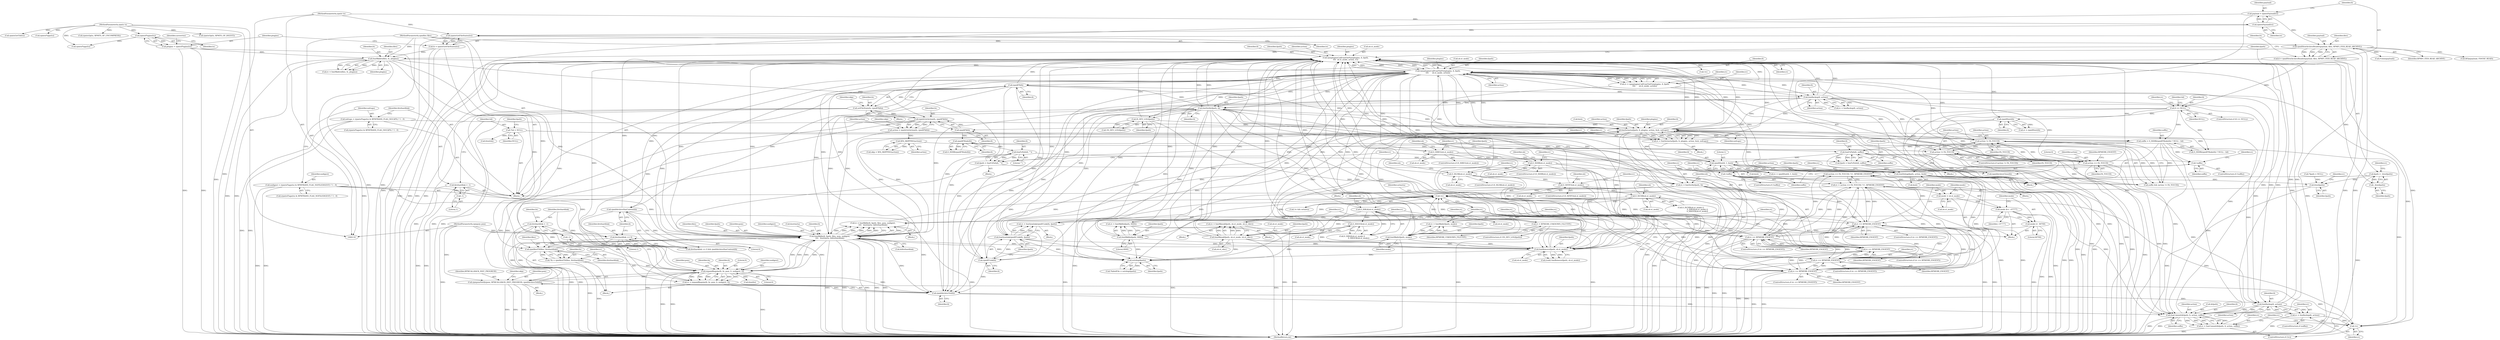 digraph "0_rpm_f2d3be2a8741234faaa96f5fd05fdfdc75779a79_0@API" {
"1000587" [label="(Call,fpath = _free(fpath))"];
"1000589" [label="(Call,_free(fpath))"];
"1000578" [label="(Call,rpmpluginsCallFsmFilePost(plugins, fi, fpath,\n\t\t\t\t  sb.st_mode, action, rc))"];
"1000480" [label="(Call,fsmSetmeta(fpath, fi, plugins, action, &sb, nofcaps))"];
"1000288" [label="(Call,rpmpluginsCallFsmFilePre(plugins, fi, fpath,\n\t\t\t\t      sb.st_mode, action))"];
"1000211" [label="(Call,fsmMkdirs(files, fs, plugins))"];
"1000133" [label="(Call,rpmfiNewArchiveReader(payload, files, RPMFI_ITER_READ_ARCHIVE))"];
"1000126" [label="(Call,payload = rpmtePayload(te))"];
"1000128" [label="(Call,rpmtePayload(te))"];
"1000120" [label="(MethodParameterIn,rpmte te)"];
"1000121" [label="(MethodParameterIn,rpmfiles files)"];
"1000138" [label="(Call,fs = rpmteGetFileStates(te))"];
"1000140" [label="(Call,rpmteGetFileStates(te))"];
"1000143" [label="(Call,plugins = rpmtsPlugins(ts))"];
"1000145" [label="(Call,rpmtsPlugins(ts))"];
"1000119" [label="(MethodParameterIn,rpmts ts)"];
"1000273" [label="(Call,rpmfiStat(fi, 1, &sb))"];
"1000268" [label="(Call,fsmFsPath(fi, \"\"))"];
"1000250" [label="(Call,rpmfiFMode(fi))"];
"1000240" [label="(Call,rpmfiFX(fi))"];
"1000221" [label="(Call,rpmfiNext(fi))"];
"1000193" [label="(Call,fi == NULL)"];
"1000131" [label="(Call,fi = rpmfiNewArchiveReader(payload, files, RPMFI_ITER_READ_ARCHIVE))"];
"1000261" [label="(Call,fsmFsPath(fi, suffix))"];
"1000246" [label="(Call,suffix = S_ISDIR(rpmfiFMode(fi)) ? NULL : tid)"];
"1000184" [label="(Call,*tid = NULL)"];
"1000278" [label="(Call,fsmDebug(fpath, action, &sb))"];
"1000259" [label="(Call,fpath = fsmFsPath(fi, suffix))"];
"1000266" [label="(Call,fpath = fsmFsPath(fi, \"\"))"];
"1000255" [label="(Call,action != FA_TOUCH)"];
"1000244" [label="(Call,XFA_SKIPPING(action))"];
"1000236" [label="(Call,action = rpmfsGetAction(fs, rpmfiFX(fi)))"];
"1000238" [label="(Call,rpmfsGetAction(fs, rpmfiFX(fi)))"];
"1000304" [label="(Call,setFileState(fs, rpmfiFX(fi)))"];
"1000306" [label="(Call,rpmfiFX(fi))"];
"1000528" [label="(Call,action != FA_TOUCH)"];
"1000339" [label="(Call,action == FA_TOUCH)"];
"1000322" [label="(Call,fsmBackup(fi, action))"];
"1000393" [label="(Call,fsmMkdir(fpath, mode))"];
"1000331" [label="(Call,fsmVerify(fpath, fi))"];
"1000388" [label="(Call,mode |=  00700)"];
"1000385" [label="(Call,mode &= ~07777)"];
"1000380" [label="(Call,mode = sb.st_mode)"];
"1000369" [label="(Call,S_ISDIR(sb.st_mode))"];
"1000345" [label="(Call,S_ISREG(sb.st_mode))"];
"1000467" [label="(Call,IS_DEV_LOG(fpath))"];
"1000410" [label="(Call,fsmSymlink(rpmfiFLink(fi), fpath))"];
"1000411" [label="(Call,rpmfiFLink(fi))"];
"1000428" [label="(Call,fsmMkfifo(fpath, 0000))"];
"1000455" [label="(Call,fsmMknod(fpath, sb.st_mode, sb.st_rdev))"];
"1000439" [label="(Call,S_ISBLK(sb.st_mode))"];
"1000434" [label="(Call,S_ISCHR(sb.st_mode))"];
"1000416" [label="(Call,S_ISFIFO(sb.st_mode))"];
"1000398" [label="(Call,S_ISLNK(sb.st_mode))"];
"1000443" [label="(Call,S_ISSOCK(sb.st_mode))"];
"1000357" [label="(Call,fsmMkfile(fi, fpath, files, psm, nodigest,\n\t\t\t\t   &setmeta, &firsthardlink))"];
"1000500" [label="(Call,rpmfilesFN(files, firsthardlink))"];
"1000491" [label="(Call,firsthardlink >= 0)"];
"1000177" [label="(Call,firsthardlink = -1)"];
"1000179" [label="(Call,-1)"];
"1000512" [label="(Call,firsthardlink = -1)"];
"1000514" [label="(Call,-1)"];
"1000544" [label="(Call,rpmpsmNotify(psm, RPMCALLBACK_INST_PROGRESS, rpmfiArchiveTell(fi)))"];
"1000505" [label="(Call,expandRegular(fi, fn, psm, 0, nodigest, 0))"];
"1000494" [label="(Call,rpmfiArchiveHasContent(fi))"];
"1000498" [label="(Call,*fn = rpmfilesFN(files, firsthardlink))"];
"1000122" [label="(MethodParameterIn,rpmpsm psm)"];
"1000157" [label="(Call,nodigest = (rpmtsFlags(ts) & RPMTRANS_FLAG_NOFILEDIGEST) ? 1 : 0)"];
"1000547" [label="(Call,rpmfiArchiveTell(fi))"];
"1000167" [label="(Call,nofcaps = (rpmtsFlags(ts) & RPMTRANS_FLAG_NOCAPS) ? 1 : 0)"];
"1000557" [label="(Call,fsmBackup(fi, action))"];
"1000565" [label="(Call,fsmCommit(&fpath, fi, action, suffix))"];
"1000326" [label="(Call,!suffix)"];
"1000317" [label="(Call,!suffix)"];
"1000576" [label="(Call,xstrdup(fpath))"];
"1000534" [label="(Call,fsmRemove(fpath, sb.st_mode))"];
"1000561" [label="(Call,!rc)"];
"1000286" [label="(Call,rc = rpmpluginsCallFsmFilePre(plugins, fi, fpath,\n\t\t\t\t      sb.st_mode, action))"];
"1000555" [label="(Call,rc = fsmBackup(fi, action))"];
"1000478" [label="(Call,rc = fsmSetmeta(fpath, fi, plugins, action, &sb, nofcaps))"];
"1000474" [label="(Call,!rc)"];
"1000355" [label="(Call,rc = fsmMkfile(fi, fpath, files, psm, nodigest,\n\t\t\t\t   &setmeta, &firsthardlink))"];
"1000375" [label="(Call,rc == RPMERR_ENOENT)"];
"1000329" [label="(Call,rc = fsmVerify(fpath, fi))"];
"1000336" [label="(Call,rc = (action == FA_TOUCH) ? 0 : RPMERR_ENOENT)"];
"1000351" [label="(Call,rc == RPMERR_ENOENT)"];
"1000422" [label="(Call,rc == RPMERR_ENOENT)"];
"1000404" [label="(Call,rc == RPMERR_ENOENT)"];
"1000449" [label="(Call,rc == RPMERR_ENOENT)"];
"1000426" [label="(Call,rc = fsmMkfifo(fpath, 0000))"];
"1000408" [label="(Call,rc = fsmSymlink(rpmfiFLink(fi), fpath))"];
"1000391" [label="(Call,rc = fsmMkdir(fpath, mode))"];
"1000469" [label="(Call,rc = RPMERR_UNKNOWN_FILETYPE)"];
"1000453" [label="(Call,rc = fsmMknod(fpath, sb.st_mode, sb.st_rdev))"];
"1000503" [label="(Call,rc = expandRegular(fi, fn, psm, 0, nodigest, 0))"];
"1000563" [label="(Call,rc = fsmCommit(&fpath, fi, action, suffix))"];
"1000614" [label="(Call,free(fpath))"];
"1000133" [label="(Call,rpmfiNewArchiveReader(payload, files, RPMFI_ITER_READ_ARCHIVE))"];
"1000465" [label="(ControlStructure,if (!IS_DEV_LOG(fpath)))"];
"1000124" [label="(Block,)"];
"1000438" [label="(Call,S_ISBLK(sb.st_mode) ||\n                       S_ISSOCK(sb.st_mode))"];
"1000359" [label="(Identifier,fpath)"];
"1000443" [label="(Call,S_ISSOCK(sb.st_mode))"];
"1000279" [label="(Identifier,fpath)"];
"1000386" [label="(Identifier,mode)"];
"1000335" [label="(Block,)"];
"1000127" [label="(Identifier,payload)"];
"1000510" [label="(Identifier,nodigest)"];
"1000548" [label="(Identifier,fi)"];
"1000375" [label="(Call,rc == RPMERR_ENOENT)"];
"1000405" [label="(Identifier,rc)"];
"1000139" [label="(Identifier,fs)"];
"1000456" [label="(Identifier,fpath)"];
"1000325" [label="(ControlStructure,if (!suffix))"];
"1000470" [label="(Identifier,rc)"];
"1000426" [label="(Call,rc = fsmMkfifo(fpath, 0000))"];
"1000179" [label="(Call,-1)"];
"1000131" [label="(Call,fi = rpmfiNewArchiveReader(payload, files, RPMFI_ITER_READ_ARCHIVE))"];
"1000339" [label="(Call,action == FA_TOUCH)"];
"1000460" [label="(Call,sb.st_rdev)"];
"1000361" [label="(Identifier,psm)"];
"1000526" [label="(Call,suffix && (action != FA_TOUCH))"];
"1000592" [label="(Call,rpmtsOp(ts, RPMTS_OP_UNCOMPRESS))"];
"1000433" [label="(Call,S_ISCHR(sb.st_mode) ||\n                       S_ISBLK(sb.st_mode) ||\n                       S_ISSOCK(sb.st_mode))"];
"1000429" [label="(Identifier,fpath)"];
"1000485" [label="(Call,&sb)"];
"1000345" [label="(Call,S_ISREG(sb.st_mode))"];
"1000259" [label="(Call,fpath = fsmFsPath(fi, suffix))"];
"1000577" [label="(Identifier,fpath)"];
"1000189" [label="(Call,*fpath = NULL)"];
"1000387" [label="(Identifier,~07777)"];
"1000306" [label="(Call,rpmfiFX(fi))"];
"1000326" [label="(Call,!suffix)"];
"1000242" [label="(Call,skip = XFA_SKIPPING(action))"];
"1000412" [label="(Identifier,fi)"];
"1000532" [label="(Call,(void) fsmRemove(fpath, sb.st_mode))"];
"1000455" [label="(Call,fsmMknod(fpath, sb.st_mode, sb.st_rdev))"];
"1000435" [label="(Call,sb.st_mode)"];
"1000342" [label="(Literal,0)"];
"1000377" [label="(Identifier,RPMERR_ENOENT)"];
"1000266" [label="(Call,fpath = fsmFsPath(fi, \"\"))"];
"1000344" [label="(ControlStructure,if (S_ISREG(sb.st_mode)))"];
"1000407" [label="(Block,)"];
"1000121" [label="(MethodParameterIn,rpmfiles files)"];
"1000494" [label="(Call,rpmfiArchiveHasContent(fi))"];
"1000490" [label="(Call,firsthardlink >= 0 && rpmfiArchiveHasContent(fi))"];
"1000346" [label="(Call,sb.st_mode)"];
"1000158" [label="(Identifier,nodigest)"];
"1000502" [label="(Identifier,firsthardlink)"];
"1000617" [label="(Identifier,rc)"];
"1000467" [label="(Call,IS_DEV_LOG(fpath))"];
"1000394" [label="(Identifier,fpath)"];
"1000193" [label="(Call,fi == NULL)"];
"1000471" [label="(Identifier,RPMERR_UNKNOWN_FILETYPE)"];
"1000378" [label="(Block,)"];
"1000599" [label="(Call,rpmtsOp(ts, RPMTS_OP_DIGEST))"];
"1000321" [label="(Identifier,rc)"];
"1000469" [label="(Call,rc = RPMERR_UNKNOWN_FILETYPE)"];
"1000218" [label="(Block,)"];
"1000454" [label="(Identifier,rc)"];
"1000354" [label="(Block,)"];
"1000145" [label="(Call,rpmtsPlugins(ts))"];
"1000618" [label="(MethodReturn,int)"];
"1000397" [label="(ControlStructure,if (S_ISLNK(sb.st_mode)))"];
"1000236" [label="(Call,action = rpmfsGetAction(fs, rpmfiFX(fi)))"];
"1000501" [label="(Identifier,files)"];
"1000528" [label="(Call,action != FA_TOUCH)"];
"1000425" [label="(Block,)"];
"1000556" [label="(Identifier,rc)"];
"1000243" [label="(Identifier,skip)"];
"1000317" [label="(Call,!suffix)"];
"1000353" [label="(Identifier,RPMERR_ENOENT)"];
"1000167" [label="(Call,nofcaps = (rpmtsFlags(ts) & RPMTRANS_FLAG_NOCAPS) ? 1 : 0)"];
"1000136" [label="(Identifier,RPMFI_ITER_READ_ARCHIVE)"];
"1000576" [label="(Call,xstrdup(fpath))"];
"1000400" [label="(Identifier,sb)"];
"1000275" [label="(Literal,1)"];
"1000491" [label="(Call,firsthardlink >= 0)"];
"1000406" [label="(Identifier,RPMERR_ENOENT)"];
"1000484" [label="(Identifier,action)"];
"1000257" [label="(Identifier,FA_TOUCH)"];
"1000357" [label="(Call,fsmMkfile(fi, fpath, files, psm, nodigest,\n\t\t\t\t   &setmeta, &firsthardlink))"];
"1000250" [label="(Call,rpmfiFMode(fi))"];
"1000129" [label="(Identifier,te)"];
"1000272" [label="(Identifier,rc)"];
"1000473" [label="(Call,!rc && setmeta)"];
"1000519" [label="(Identifier,rc)"];
"1000362" [label="(Identifier,nodigest)"];
"1000180" [label="(Literal,1)"];
"1000132" [label="(Identifier,fi)"];
"1000434" [label="(Call,S_ISCHR(sb.st_mode))"];
"1000612" [label="(Call,free(tid))"];
"1000246" [label="(Call,suffix = S_ISDIR(rpmfiFMode(fi)) ? NULL : tid)"];
"1000404" [label="(Call,rc == RPMERR_ENOENT)"];
"1000322" [label="(Call,fsmBackup(fi, action))"];
"1000570" [label="(Identifier,suffix)"];
"1000258" [label="(Block,)"];
"1000330" [label="(Identifier,rc)"];
"1000496" [label="(Block,)"];
"1000194" [label="(Identifier,fi)"];
"1000517" [label="(Identifier,fn)"];
"1000120" [label="(MethodParameterIn,rpmte te)"];
"1000261" [label="(Call,fsmFsPath(fi, suffix))"];
"1000157" [label="(Call,nodigest = (rpmtsFlags(ts) & RPMTRANS_FLAG_NOFILEDIGEST) ? 1 : 0)"];
"1000415" [label="(ControlStructure,if (S_ISFIFO(sb.st_mode)))"];
"1000144" [label="(Identifier,plugins)"];
"1000588" [label="(Identifier,fpath)"];
"1000284" [label="(Identifier,rc)"];
"1000352" [label="(Identifier,rc)"];
"1000530" [label="(Identifier,FA_TOUCH)"];
"1000303" [label="(Block,)"];
"1000543" [label="(Block,)"];
"1000561" [label="(Call,!rc)"];
"1000448" [label="(ControlStructure,if (rc == RPMERR_ENOENT))"];
"1000427" [label="(Identifier,rc)"];
"1000444" [label="(Call,sb.st_mode)"];
"1000451" [label="(Identifier,RPMERR_ENOENT)"];
"1000169" [label="(Call,(rpmtsFlags(ts) & RPMTRANS_FLAG_NOCAPS) ? 1 : 0)"];
"1000143" [label="(Call,plugins = rpmtsPlugins(ts))"];
"1000440" [label="(Call,sb.st_mode)"];
"1000254" [label="(ControlStructure,if (action != FA_TOUCH))"];
"1000535" [label="(Identifier,fpath)"];
"1000291" [label="(Identifier,fpath)"];
"1000499" [label="(Identifier,fn)"];
"1000184" [label="(Call,*tid = NULL)"];
"1000558" [label="(Identifier,fi)"];
"1000195" [label="(Identifier,NULL)"];
"1000569" [label="(Identifier,action)"];
"1000557" [label="(Call,fsmBackup(fi, action))"];
"1000211" [label="(Call,fsmMkdirs(files, fs, plugins))"];
"1000126" [label="(Call,payload = rpmtePayload(te))"];
"1000587" [label="(Call,fpath = _free(fpath))"];
"1000468" [label="(Identifier,fpath)"];
"1000363" [label="(Call,&setmeta)"];
"1000318" [label="(Identifier,suffix)"];
"1000614" [label="(Call,free(fpath))"];
"1000146" [label="(Identifier,ts)"];
"1000546" [label="(Identifier,RPMCALLBACK_INST_PROGRESS)"];
"1000351" [label="(Call,rc == RPMERR_ENOENT)"];
"1000516" [label="(Call,free(fn))"];
"1000271" [label="(Call,rc = rpmfiStat(fi, 1, &sb))"];
"1000563" [label="(Call,rc = fsmCommit(&fpath, fi, action, suffix))"];
"1000562" [label="(Identifier,rc)"];
"1000512" [label="(Call,firsthardlink = -1)"];
"1000207" [label="(Call,rpmtsGetTid(ts))"];
"1000255" [label="(Call,action != FA_TOUCH)"];
"1000338" [label="(Call,(action == FA_TOUCH) ? 0 : RPMERR_ENOENT)"];
"1000580" [label="(Identifier,fi)"];
"1000192" [label="(ControlStructure,if (fi == NULL))"];
"1000239" [label="(Identifier,fs)"];
"1000477" [label="(Block,)"];
"1000589" [label="(Call,_free(fpath))"];
"1000389" [label="(Identifier,mode)"];
"1000581" [label="(Identifier,fpath)"];
"1000390" [label="(Literal,00700)"];
"1000251" [label="(Identifier,fi)"];
"1000508" [label="(Identifier,psm)"];
"1000256" [label="(Identifier,action)"];
"1000171" [label="(Call,rpmtsFlags(ts))"];
"1000408" [label="(Call,rc = fsmSymlink(rpmfiFLink(fi), fpath))"];
"1000178" [label="(Identifier,firsthardlink)"];
"1000559" [label="(Identifier,action)"];
"1000566" [label="(Call,&fpath)"];
"1000249" [label="(Call,S_ISDIR(rpmfiFMode(fi)))"];
"1000466" [label="(Call,!IS_DEV_LOG(fpath))"];
"1000413" [label="(Identifier,fpath)"];
"1000331" [label="(Call,fsmVerify(fpath, fi))"];
"1000551" [label="(Identifier,skip)"];
"1000340" [label="(Identifier,action)"];
"1000504" [label="(Identifier,rc)"];
"1000398" [label="(Call,S_ISLNK(sb.st_mode))"];
"1000307" [label="(Identifier,fi)"];
"1000481" [label="(Identifier,fpath)"];
"1000403" [label="(ControlStructure,if (rc == RPMERR_ENOENT))"];
"1000274" [label="(Identifier,fi)"];
"1000310" [label="(Identifier,skip)"];
"1000241" [label="(Identifier,fi)"];
"1000388" [label="(Call,mode |=  00700)"];
"1000544" [label="(Call,rpmpsmNotify(psm, RPMCALLBACK_INST_PROGRESS, rpmfiArchiveTell(fi)))"];
"1000507" [label="(Identifier,fn)"];
"1000573" [label="(Call,*failedFile = xstrdup(fpath))"];
"1000536" [label="(Call,sb.st_mode)"];
"1000492" [label="(Identifier,firsthardlink)"];
"1000547" [label="(Call,rpmfiArchiveTell(fi))"];
"1000428" [label="(Call,fsmMkfifo(fpath, 0000))"];
"1000135" [label="(Identifier,files)"];
"1000332" [label="(Identifier,fpath)"];
"1000260" [label="(Identifier,fpath)"];
"1000553" [label="(ControlStructure,if (suffix))"];
"1000371" [label="(Identifier,sb)"];
"1000268" [label="(Call,fsmFsPath(fi, \"\"))"];
"1000222" [label="(Identifier,fi)"];
"1000336" [label="(Call,rc = (action == FA_TOUCH) ? 0 : RPMERR_ENOENT)"];
"1000329" [label="(Call,rc = fsmVerify(fpath, fi))"];
"1000168" [label="(Identifier,nofcaps)"];
"1000480" [label="(Call,fsmSetmeta(fpath, fi, plugins, action, &sb, nofcaps))"];
"1000324" [label="(Identifier,action)"];
"1000568" [label="(Identifier,fi)"];
"1000565" [label="(Call,fsmCommit(&fpath, fi, action, suffix))"];
"1000424" [label="(Identifier,RPMERR_ENOENT)"];
"1000333" [label="(Identifier,fi)"];
"1000119" [label="(MethodParameterIn,rpmts ts)"];
"1000198" [label="(Identifier,rc)"];
"1000595" [label="(Call,fdOp(payload, FDSTAT_READ))"];
"1000138" [label="(Call,fs = rpmteGetFileStates(te))"];
"1000376" [label="(Identifier,rc)"];
"1000382" [label="(Call,sb.st_mode)"];
"1000511" [label="(Literal,0)"];
"1000393" [label="(Call,fsmMkdir(fpath, mode))"];
"1000474" [label="(Call,!rc)"];
"1000263" [label="(Identifier,suffix)"];
"1000161" [label="(Call,rpmtsFlags(ts))"];
"1000476" [label="(Identifier,setmeta)"];
"1000585" [label="(Identifier,action)"];
"1000186" [label="(Identifier,NULL)"];
"1000411" [label="(Call,rpmfiFLink(fi))"];
"1000269" [label="(Identifier,fi)"];
"1000606" [label="(Call,rpmfiArchiveClose(fi))"];
"1000240" [label="(Call,rpmfiFX(fi))"];
"1000475" [label="(Identifier,rc)"];
"1000478" [label="(Call,rc = fsmSetmeta(fpath, fi, plugins, action, &sb, nofcaps))"];
"1000290" [label="(Identifier,fi)"];
"1000479" [label="(Identifier,rc)"];
"1000238" [label="(Call,rpmfsGetAction(fs, rpmfiFX(fi)))"];
"1000304" [label="(Call,setFileState(fs, rpmfiFX(fi)))"];
"1000545" [label="(Identifier,psm)"];
"1000365" [label="(Call,&firsthardlink)"];
"1000122" [label="(MethodParameterIn,rpmpsm psm)"];
"1000495" [label="(Identifier,fi)"];
"1000320" [label="(Call,rc = fsmBackup(fi, action))"];
"1000288" [label="(Call,rpmpluginsCallFsmFilePre(plugins, fi, fpath,\n\t\t\t\t      sb.st_mode, action))"];
"1000529" [label="(Identifier,action)"];
"1000610" [label="(Call,Fclose(payload))"];
"1000289" [label="(Identifier,plugins)"];
"1000368" [label="(ControlStructure,if (S_ISDIR(sb.st_mode)))"];
"1000453" [label="(Call,rc = fsmMknod(fpath, sb.st_mode, sb.st_rdev))"];
"1000214" [label="(Identifier,plugins)"];
"1000328" [label="(Block,)"];
"1000487" [label="(Identifier,nofcaps)"];
"1000515" [label="(Literal,1)"];
"1000273" [label="(Call,rpmfiStat(fi, 1, &sb))"];
"1000358" [label="(Identifier,fi)"];
"1000221" [label="(Call,rpmfiNext(fi))"];
"1000430" [label="(Literal,0000)"];
"1000360" [label="(Identifier,files)"];
"1000278" [label="(Call,fsmDebug(fpath, action, &sb))"];
"1000177" [label="(Call,firsthardlink = -1)"];
"1000385" [label="(Call,mode &= ~07777)"];
"1000134" [label="(Identifier,payload)"];
"1000416" [label="(Call,S_ISFIFO(sb.st_mode))"];
"1000203" [label="(Identifier,tid)"];
"1000399" [label="(Call,sb.st_mode)"];
"1000503" [label="(Call,rc = expandRegular(fi, fn, psm, 0, nodigest, 0))"];
"1000417" [label="(Call,sb.st_mode)"];
"1000369" [label="(Call,S_ISDIR(sb.st_mode))"];
"1000615" [label="(Identifier,fpath)"];
"1000498" [label="(Call,*fn = rpmfilesFN(files, firsthardlink))"];
"1000213" [label="(Identifier,fs)"];
"1000297" [label="(Identifier,rc)"];
"1000450" [label="(Identifier,rc)"];
"1000355" [label="(Call,rc = fsmMkfile(fi, fpath, files, psm, nodigest,\n\t\t\t\t   &setmeta, &firsthardlink))"];
"1000506" [label="(Identifier,fi)"];
"1000316" [label="(ControlStructure,if (!suffix))"];
"1000270" [label="(Literal,\"\")"];
"1000185" [label="(Identifier,tid)"];
"1000423" [label="(Identifier,rc)"];
"1000209" [label="(Call,rc = fsmMkdirs(files, fs, plugins))"];
"1000560" [label="(ControlStructure,if (!rc))"];
"1000564" [label="(Identifier,rc)"];
"1000265" [label="(Block,)"];
"1000286" [label="(Call,rc = rpmpluginsCallFsmFilePre(plugins, fi, fpath,\n\t\t\t\t      sb.st_mode, action))"];
"1000513" [label="(Identifier,firsthardlink)"];
"1000212" [label="(Identifier,files)"];
"1000381" [label="(Identifier,mode)"];
"1000439" [label="(Call,S_ISBLK(sb.st_mode))"];
"1000159" [label="(Call,(rpmtsFlags(ts) & RPMTRANS_FLAG_NOFILEDIGEST) ? 1 : 0)"];
"1000140" [label="(Call,rpmteGetFileStates(te))"];
"1000505" [label="(Call,expandRegular(fi, fn, psm, 0, nodigest, 0))"];
"1000217" [label="(Identifier,rc)"];
"1000418" [label="(Identifier,sb)"];
"1000327" [label="(Identifier,suffix)"];
"1000392" [label="(Identifier,rc)"];
"1000341" [label="(Identifier,FA_TOUCH)"];
"1000410" [label="(Call,fsmSymlink(rpmfiFLink(fi), fpath))"];
"1000500" [label="(Call,rpmfilesFN(files, firsthardlink))"];
"1000555" [label="(Call,rc = fsmBackup(fi, action))"];
"1000579" [label="(Identifier,plugins)"];
"1000323" [label="(Identifier,fi)"];
"1000245" [label="(Identifier,action)"];
"1000350" [label="(ControlStructure,if (rc == RPMERR_ENOENT))"];
"1000287" [label="(Identifier,rc)"];
"1000305" [label="(Identifier,fs)"];
"1000216" [label="(Call,!rc)"];
"1000586" [label="(Identifier,rc)"];
"1000582" [label="(Call,sb.st_mode)"];
"1000493" [label="(Literal,0)"];
"1000190" [label="(Identifier,fpath)"];
"1000267" [label="(Identifier,fpath)"];
"1000452" [label="(Block,)"];
"1000409" [label="(Identifier,rc)"];
"1000141" [label="(Identifier,te)"];
"1000343" [label="(Identifier,RPMERR_ENOENT)"];
"1000380" [label="(Call,mode = sb.st_mode)"];
"1000534" [label="(Call,fsmRemove(fpath, sb.st_mode))"];
"1000337" [label="(Identifier,rc)"];
"1000292" [label="(Call,sb.st_mode)"];
"1000441" [label="(Identifier,sb)"];
"1000248" [label="(Call,S_ISDIR(rpmfiFMode(fi)) ? NULL : tid)"];
"1000374" [label="(ControlStructure,if (rc == RPMERR_ENOENT))"];
"1000244" [label="(Call,XFA_SKIPPING(action))"];
"1000483" [label="(Identifier,plugins)"];
"1000445" [label="(Identifier,sb)"];
"1000572" [label="(Identifier,rc)"];
"1000449" [label="(Call,rc == RPMERR_ENOENT)"];
"1000590" [label="(Identifier,fpath)"];
"1000276" [label="(Call,&sb)"];
"1000391" [label="(Call,rc = fsmMkdir(fpath, mode))"];
"1000262" [label="(Identifier,fi)"];
"1000347" [label="(Identifier,sb)"];
"1000280" [label="(Identifier,action)"];
"1000128" [label="(Call,rpmtePayload(te))"];
"1000150" [label="(Identifier,saveerrno)"];
"1000436" [label="(Identifier,sb)"];
"1000509" [label="(Literal,0)"];
"1000295" [label="(Identifier,action)"];
"1000247" [label="(Identifier,suffix)"];
"1000578" [label="(Call,rpmpluginsCallFsmFilePost(plugins, fi, fpath,\n\t\t\t\t  sb.st_mode, action, rc))"];
"1000514" [label="(Call,-1)"];
"1000219" [label="(Call,rc = rpmfiNext(fi))"];
"1000395" [label="(Identifier,mode)"];
"1000457" [label="(Call,sb.st_mode)"];
"1000281" [label="(Call,&sb)"];
"1000370" [label="(Call,sb.st_mode)"];
"1000356" [label="(Identifier,rc)"];
"1000237" [label="(Identifier,action)"];
"1000482" [label="(Identifier,fi)"];
"1000421" [label="(ControlStructure,if (rc == RPMERR_ENOENT))"];
"1000422" [label="(Call,rc == RPMERR_ENOENT)"];
"1000587" -> "1000218"  [label="AST: "];
"1000587" -> "1000589"  [label="CFG: "];
"1000588" -> "1000587"  [label="AST: "];
"1000589" -> "1000587"  [label="AST: "];
"1000217" -> "1000587"  [label="CFG: "];
"1000587" -> "1000618"  [label="DDG: "];
"1000589" -> "1000587"  [label="DDG: "];
"1000587" -> "1000614"  [label="DDG: "];
"1000589" -> "1000590"  [label="CFG: "];
"1000590" -> "1000589"  [label="AST: "];
"1000578" -> "1000589"  [label="DDG: "];
"1000578" -> "1000218"  [label="AST: "];
"1000578" -> "1000586"  [label="CFG: "];
"1000579" -> "1000578"  [label="AST: "];
"1000580" -> "1000578"  [label="AST: "];
"1000581" -> "1000578"  [label="AST: "];
"1000582" -> "1000578"  [label="AST: "];
"1000585" -> "1000578"  [label="AST: "];
"1000586" -> "1000578"  [label="AST: "];
"1000588" -> "1000578"  [label="CFG: "];
"1000578" -> "1000618"  [label="DDG: "];
"1000578" -> "1000618"  [label="DDG: "];
"1000578" -> "1000618"  [label="DDG: "];
"1000578" -> "1000618"  [label="DDG: "];
"1000578" -> "1000216"  [label="DDG: "];
"1000578" -> "1000221"  [label="DDG: "];
"1000578" -> "1000288"  [label="DDG: "];
"1000578" -> "1000288"  [label="DDG: "];
"1000480" -> "1000578"  [label="DDG: "];
"1000480" -> "1000578"  [label="DDG: "];
"1000480" -> "1000578"  [label="DDG: "];
"1000480" -> "1000578"  [label="DDG: "];
"1000288" -> "1000578"  [label="DDG: "];
"1000288" -> "1000578"  [label="DDG: "];
"1000288" -> "1000578"  [label="DDG: "];
"1000288" -> "1000578"  [label="DDG: "];
"1000288" -> "1000578"  [label="DDG: "];
"1000547" -> "1000578"  [label="DDG: "];
"1000331" -> "1000578"  [label="DDG: "];
"1000331" -> "1000578"  [label="DDG: "];
"1000411" -> "1000578"  [label="DDG: "];
"1000306" -> "1000578"  [label="DDG: "];
"1000494" -> "1000578"  [label="DDG: "];
"1000557" -> "1000578"  [label="DDG: "];
"1000557" -> "1000578"  [label="DDG: "];
"1000357" -> "1000578"  [label="DDG: "];
"1000357" -> "1000578"  [label="DDG: "];
"1000322" -> "1000578"  [label="DDG: "];
"1000322" -> "1000578"  [label="DDG: "];
"1000505" -> "1000578"  [label="DDG: "];
"1000565" -> "1000578"  [label="DDG: "];
"1000565" -> "1000578"  [label="DDG: "];
"1000393" -> "1000578"  [label="DDG: "];
"1000576" -> "1000578"  [label="DDG: "];
"1000467" -> "1000578"  [label="DDG: "];
"1000410" -> "1000578"  [label="DDG: "];
"1000428" -> "1000578"  [label="DDG: "];
"1000455" -> "1000578"  [label="DDG: "];
"1000455" -> "1000578"  [label="DDG: "];
"1000534" -> "1000578"  [label="DDG: "];
"1000534" -> "1000578"  [label="DDG: "];
"1000369" -> "1000578"  [label="DDG: "];
"1000439" -> "1000578"  [label="DDG: "];
"1000434" -> "1000578"  [label="DDG: "];
"1000345" -> "1000578"  [label="DDG: "];
"1000416" -> "1000578"  [label="DDG: "];
"1000398" -> "1000578"  [label="DDG: "];
"1000443" -> "1000578"  [label="DDG: "];
"1000528" -> "1000578"  [label="DDG: "];
"1000339" -> "1000578"  [label="DDG: "];
"1000561" -> "1000578"  [label="DDG: "];
"1000286" -> "1000578"  [label="DDG: "];
"1000478" -> "1000578"  [label="DDG: "];
"1000474" -> "1000578"  [label="DDG: "];
"1000563" -> "1000578"  [label="DDG: "];
"1000503" -> "1000578"  [label="DDG: "];
"1000578" -> "1000606"  [label="DDG: "];
"1000480" -> "1000478"  [label="AST: "];
"1000480" -> "1000487"  [label="CFG: "];
"1000481" -> "1000480"  [label="AST: "];
"1000482" -> "1000480"  [label="AST: "];
"1000483" -> "1000480"  [label="AST: "];
"1000484" -> "1000480"  [label="AST: "];
"1000485" -> "1000480"  [label="AST: "];
"1000487" -> "1000480"  [label="AST: "];
"1000478" -> "1000480"  [label="CFG: "];
"1000480" -> "1000618"  [label="DDG: "];
"1000480" -> "1000618"  [label="DDG: "];
"1000480" -> "1000273"  [label="DDG: "];
"1000480" -> "1000478"  [label="DDG: "];
"1000480" -> "1000478"  [label="DDG: "];
"1000480" -> "1000478"  [label="DDG: "];
"1000480" -> "1000478"  [label="DDG: "];
"1000480" -> "1000478"  [label="DDG: "];
"1000480" -> "1000478"  [label="DDG: "];
"1000288" -> "1000480"  [label="DDG: "];
"1000288" -> "1000480"  [label="DDG: "];
"1000288" -> "1000480"  [label="DDG: "];
"1000288" -> "1000480"  [label="DDG: "];
"1000393" -> "1000480"  [label="DDG: "];
"1000467" -> "1000480"  [label="DDG: "];
"1000331" -> "1000480"  [label="DDG: "];
"1000331" -> "1000480"  [label="DDG: "];
"1000410" -> "1000480"  [label="DDG: "];
"1000428" -> "1000480"  [label="DDG: "];
"1000455" -> "1000480"  [label="DDG: "];
"1000357" -> "1000480"  [label="DDG: "];
"1000357" -> "1000480"  [label="DDG: "];
"1000411" -> "1000480"  [label="DDG: "];
"1000306" -> "1000480"  [label="DDG: "];
"1000322" -> "1000480"  [label="DDG: "];
"1000322" -> "1000480"  [label="DDG: "];
"1000339" -> "1000480"  [label="DDG: "];
"1000278" -> "1000480"  [label="DDG: "];
"1000167" -> "1000480"  [label="DDG: "];
"1000480" -> "1000528"  [label="DDG: "];
"1000480" -> "1000534"  [label="DDG: "];
"1000480" -> "1000547"  [label="DDG: "];
"1000480" -> "1000557"  [label="DDG: "];
"1000480" -> "1000565"  [label="DDG: "];
"1000480" -> "1000576"  [label="DDG: "];
"1000288" -> "1000286"  [label="AST: "];
"1000288" -> "1000295"  [label="CFG: "];
"1000289" -> "1000288"  [label="AST: "];
"1000290" -> "1000288"  [label="AST: "];
"1000291" -> "1000288"  [label="AST: "];
"1000292" -> "1000288"  [label="AST: "];
"1000295" -> "1000288"  [label="AST: "];
"1000286" -> "1000288"  [label="CFG: "];
"1000288" -> "1000286"  [label="DDG: "];
"1000288" -> "1000286"  [label="DDG: "];
"1000288" -> "1000286"  [label="DDG: "];
"1000288" -> "1000286"  [label="DDG: "];
"1000288" -> "1000286"  [label="DDG: "];
"1000211" -> "1000288"  [label="DDG: "];
"1000273" -> "1000288"  [label="DDG: "];
"1000278" -> "1000288"  [label="DDG: "];
"1000278" -> "1000288"  [label="DDG: "];
"1000288" -> "1000306"  [label="DDG: "];
"1000288" -> "1000322"  [label="DDG: "];
"1000288" -> "1000322"  [label="DDG: "];
"1000288" -> "1000331"  [label="DDG: "];
"1000288" -> "1000331"  [label="DDG: "];
"1000288" -> "1000339"  [label="DDG: "];
"1000288" -> "1000345"  [label="DDG: "];
"1000288" -> "1000357"  [label="DDG: "];
"1000288" -> "1000357"  [label="DDG: "];
"1000288" -> "1000393"  [label="DDG: "];
"1000288" -> "1000411"  [label="DDG: "];
"1000288" -> "1000410"  [label="DDG: "];
"1000288" -> "1000428"  [label="DDG: "];
"1000288" -> "1000455"  [label="DDG: "];
"1000288" -> "1000467"  [label="DDG: "];
"1000288" -> "1000494"  [label="DDG: "];
"1000288" -> "1000505"  [label="DDG: "];
"1000288" -> "1000528"  [label="DDG: "];
"1000288" -> "1000534"  [label="DDG: "];
"1000288" -> "1000534"  [label="DDG: "];
"1000288" -> "1000547"  [label="DDG: "];
"1000288" -> "1000557"  [label="DDG: "];
"1000288" -> "1000565"  [label="DDG: "];
"1000288" -> "1000576"  [label="DDG: "];
"1000211" -> "1000209"  [label="AST: "];
"1000211" -> "1000214"  [label="CFG: "];
"1000212" -> "1000211"  [label="AST: "];
"1000213" -> "1000211"  [label="AST: "];
"1000214" -> "1000211"  [label="AST: "];
"1000209" -> "1000211"  [label="CFG: "];
"1000211" -> "1000618"  [label="DDG: "];
"1000211" -> "1000618"  [label="DDG: "];
"1000211" -> "1000618"  [label="DDG: "];
"1000211" -> "1000209"  [label="DDG: "];
"1000211" -> "1000209"  [label="DDG: "];
"1000211" -> "1000209"  [label="DDG: "];
"1000133" -> "1000211"  [label="DDG: "];
"1000121" -> "1000211"  [label="DDG: "];
"1000138" -> "1000211"  [label="DDG: "];
"1000143" -> "1000211"  [label="DDG: "];
"1000211" -> "1000238"  [label="DDG: "];
"1000211" -> "1000357"  [label="DDG: "];
"1000211" -> "1000500"  [label="DDG: "];
"1000133" -> "1000131"  [label="AST: "];
"1000133" -> "1000136"  [label="CFG: "];
"1000134" -> "1000133"  [label="AST: "];
"1000135" -> "1000133"  [label="AST: "];
"1000136" -> "1000133"  [label="AST: "];
"1000131" -> "1000133"  [label="CFG: "];
"1000133" -> "1000618"  [label="DDG: "];
"1000133" -> "1000618"  [label="DDG: "];
"1000133" -> "1000131"  [label="DDG: "];
"1000133" -> "1000131"  [label="DDG: "];
"1000133" -> "1000131"  [label="DDG: "];
"1000126" -> "1000133"  [label="DDG: "];
"1000121" -> "1000133"  [label="DDG: "];
"1000133" -> "1000595"  [label="DDG: "];
"1000133" -> "1000610"  [label="DDG: "];
"1000126" -> "1000124"  [label="AST: "];
"1000126" -> "1000128"  [label="CFG: "];
"1000127" -> "1000126"  [label="AST: "];
"1000128" -> "1000126"  [label="AST: "];
"1000132" -> "1000126"  [label="CFG: "];
"1000126" -> "1000618"  [label="DDG: "];
"1000128" -> "1000126"  [label="DDG: "];
"1000128" -> "1000129"  [label="CFG: "];
"1000129" -> "1000128"  [label="AST: "];
"1000120" -> "1000128"  [label="DDG: "];
"1000128" -> "1000140"  [label="DDG: "];
"1000120" -> "1000118"  [label="AST: "];
"1000120" -> "1000618"  [label="DDG: "];
"1000120" -> "1000140"  [label="DDG: "];
"1000121" -> "1000118"  [label="AST: "];
"1000121" -> "1000618"  [label="DDG: "];
"1000121" -> "1000357"  [label="DDG: "];
"1000121" -> "1000500"  [label="DDG: "];
"1000138" -> "1000124"  [label="AST: "];
"1000138" -> "1000140"  [label="CFG: "];
"1000139" -> "1000138"  [label="AST: "];
"1000140" -> "1000138"  [label="AST: "];
"1000144" -> "1000138"  [label="CFG: "];
"1000138" -> "1000618"  [label="DDG: "];
"1000138" -> "1000618"  [label="DDG: "];
"1000140" -> "1000138"  [label="DDG: "];
"1000140" -> "1000141"  [label="CFG: "];
"1000141" -> "1000140"  [label="AST: "];
"1000140" -> "1000618"  [label="DDG: "];
"1000143" -> "1000124"  [label="AST: "];
"1000143" -> "1000145"  [label="CFG: "];
"1000144" -> "1000143"  [label="AST: "];
"1000145" -> "1000143"  [label="AST: "];
"1000150" -> "1000143"  [label="CFG: "];
"1000143" -> "1000618"  [label="DDG: "];
"1000143" -> "1000618"  [label="DDG: "];
"1000145" -> "1000143"  [label="DDG: "];
"1000145" -> "1000146"  [label="CFG: "];
"1000146" -> "1000145"  [label="AST: "];
"1000119" -> "1000145"  [label="DDG: "];
"1000145" -> "1000161"  [label="DDG: "];
"1000119" -> "1000118"  [label="AST: "];
"1000119" -> "1000618"  [label="DDG: "];
"1000119" -> "1000161"  [label="DDG: "];
"1000119" -> "1000171"  [label="DDG: "];
"1000119" -> "1000207"  [label="DDG: "];
"1000119" -> "1000592"  [label="DDG: "];
"1000119" -> "1000599"  [label="DDG: "];
"1000273" -> "1000271"  [label="AST: "];
"1000273" -> "1000276"  [label="CFG: "];
"1000274" -> "1000273"  [label="AST: "];
"1000275" -> "1000273"  [label="AST: "];
"1000276" -> "1000273"  [label="AST: "];
"1000271" -> "1000273"  [label="CFG: "];
"1000273" -> "1000271"  [label="DDG: "];
"1000273" -> "1000271"  [label="DDG: "];
"1000273" -> "1000271"  [label="DDG: "];
"1000268" -> "1000273"  [label="DDG: "];
"1000261" -> "1000273"  [label="DDG: "];
"1000278" -> "1000273"  [label="DDG: "];
"1000273" -> "1000278"  [label="DDG: "];
"1000273" -> "1000606"  [label="DDG: "];
"1000268" -> "1000266"  [label="AST: "];
"1000268" -> "1000270"  [label="CFG: "];
"1000269" -> "1000268"  [label="AST: "];
"1000270" -> "1000268"  [label="AST: "];
"1000266" -> "1000268"  [label="CFG: "];
"1000268" -> "1000266"  [label="DDG: "];
"1000268" -> "1000266"  [label="DDG: "];
"1000250" -> "1000268"  [label="DDG: "];
"1000250" -> "1000249"  [label="AST: "];
"1000250" -> "1000251"  [label="CFG: "];
"1000251" -> "1000250"  [label="AST: "];
"1000249" -> "1000250"  [label="CFG: "];
"1000250" -> "1000249"  [label="DDG: "];
"1000240" -> "1000250"  [label="DDG: "];
"1000250" -> "1000261"  [label="DDG: "];
"1000240" -> "1000238"  [label="AST: "];
"1000240" -> "1000241"  [label="CFG: "];
"1000241" -> "1000240"  [label="AST: "];
"1000238" -> "1000240"  [label="CFG: "];
"1000240" -> "1000238"  [label="DDG: "];
"1000221" -> "1000240"  [label="DDG: "];
"1000221" -> "1000219"  [label="AST: "];
"1000221" -> "1000222"  [label="CFG: "];
"1000222" -> "1000221"  [label="AST: "];
"1000219" -> "1000221"  [label="CFG: "];
"1000221" -> "1000219"  [label="DDG: "];
"1000193" -> "1000221"  [label="DDG: "];
"1000221" -> "1000606"  [label="DDG: "];
"1000193" -> "1000192"  [label="AST: "];
"1000193" -> "1000195"  [label="CFG: "];
"1000194" -> "1000193"  [label="AST: "];
"1000195" -> "1000193"  [label="AST: "];
"1000198" -> "1000193"  [label="CFG: "];
"1000203" -> "1000193"  [label="CFG: "];
"1000193" -> "1000618"  [label="DDG: "];
"1000193" -> "1000618"  [label="DDG: "];
"1000131" -> "1000193"  [label="DDG: "];
"1000193" -> "1000246"  [label="DDG: "];
"1000193" -> "1000248"  [label="DDG: "];
"1000193" -> "1000606"  [label="DDG: "];
"1000131" -> "1000124"  [label="AST: "];
"1000132" -> "1000131"  [label="AST: "];
"1000139" -> "1000131"  [label="CFG: "];
"1000131" -> "1000618"  [label="DDG: "];
"1000261" -> "1000259"  [label="AST: "];
"1000261" -> "1000263"  [label="CFG: "];
"1000262" -> "1000261"  [label="AST: "];
"1000263" -> "1000261"  [label="AST: "];
"1000259" -> "1000261"  [label="CFG: "];
"1000261" -> "1000618"  [label="DDG: "];
"1000261" -> "1000259"  [label="DDG: "];
"1000261" -> "1000259"  [label="DDG: "];
"1000246" -> "1000261"  [label="DDG: "];
"1000261" -> "1000317"  [label="DDG: "];
"1000261" -> "1000526"  [label="DDG: "];
"1000261" -> "1000565"  [label="DDG: "];
"1000246" -> "1000218"  [label="AST: "];
"1000246" -> "1000248"  [label="CFG: "];
"1000247" -> "1000246"  [label="AST: "];
"1000248" -> "1000246"  [label="AST: "];
"1000256" -> "1000246"  [label="CFG: "];
"1000246" -> "1000618"  [label="DDG: "];
"1000246" -> "1000618"  [label="DDG: "];
"1000184" -> "1000246"  [label="DDG: "];
"1000246" -> "1000317"  [label="DDG: "];
"1000246" -> "1000526"  [label="DDG: "];
"1000246" -> "1000565"  [label="DDG: "];
"1000184" -> "1000124"  [label="AST: "];
"1000184" -> "1000186"  [label="CFG: "];
"1000185" -> "1000184"  [label="AST: "];
"1000186" -> "1000184"  [label="AST: "];
"1000190" -> "1000184"  [label="CFG: "];
"1000184" -> "1000248"  [label="DDG: "];
"1000184" -> "1000612"  [label="DDG: "];
"1000278" -> "1000218"  [label="AST: "];
"1000278" -> "1000281"  [label="CFG: "];
"1000279" -> "1000278"  [label="AST: "];
"1000280" -> "1000278"  [label="AST: "];
"1000281" -> "1000278"  [label="AST: "];
"1000284" -> "1000278"  [label="CFG: "];
"1000278" -> "1000618"  [label="DDG: "];
"1000278" -> "1000618"  [label="DDG: "];
"1000278" -> "1000618"  [label="DDG: "];
"1000259" -> "1000278"  [label="DDG: "];
"1000266" -> "1000278"  [label="DDG: "];
"1000255" -> "1000278"  [label="DDG: "];
"1000278" -> "1000614"  [label="DDG: "];
"1000259" -> "1000258"  [label="AST: "];
"1000260" -> "1000259"  [label="AST: "];
"1000272" -> "1000259"  [label="CFG: "];
"1000259" -> "1000618"  [label="DDG: "];
"1000266" -> "1000265"  [label="AST: "];
"1000267" -> "1000266"  [label="AST: "];
"1000272" -> "1000266"  [label="CFG: "];
"1000266" -> "1000618"  [label="DDG: "];
"1000255" -> "1000254"  [label="AST: "];
"1000255" -> "1000257"  [label="CFG: "];
"1000256" -> "1000255"  [label="AST: "];
"1000257" -> "1000255"  [label="AST: "];
"1000260" -> "1000255"  [label="CFG: "];
"1000267" -> "1000255"  [label="CFG: "];
"1000255" -> "1000618"  [label="DDG: "];
"1000255" -> "1000618"  [label="DDG: "];
"1000244" -> "1000255"  [label="DDG: "];
"1000528" -> "1000255"  [label="DDG: "];
"1000339" -> "1000255"  [label="DDG: "];
"1000255" -> "1000339"  [label="DDG: "];
"1000255" -> "1000526"  [label="DDG: "];
"1000255" -> "1000528"  [label="DDG: "];
"1000244" -> "1000242"  [label="AST: "];
"1000244" -> "1000245"  [label="CFG: "];
"1000245" -> "1000244"  [label="AST: "];
"1000242" -> "1000244"  [label="CFG: "];
"1000244" -> "1000242"  [label="DDG: "];
"1000236" -> "1000244"  [label="DDG: "];
"1000236" -> "1000218"  [label="AST: "];
"1000236" -> "1000238"  [label="CFG: "];
"1000237" -> "1000236"  [label="AST: "];
"1000238" -> "1000236"  [label="AST: "];
"1000243" -> "1000236"  [label="CFG: "];
"1000236" -> "1000618"  [label="DDG: "];
"1000238" -> "1000236"  [label="DDG: "];
"1000238" -> "1000236"  [label="DDG: "];
"1000239" -> "1000238"  [label="AST: "];
"1000238" -> "1000618"  [label="DDG: "];
"1000238" -> "1000618"  [label="DDG: "];
"1000304" -> "1000238"  [label="DDG: "];
"1000238" -> "1000304"  [label="DDG: "];
"1000304" -> "1000303"  [label="AST: "];
"1000304" -> "1000306"  [label="CFG: "];
"1000305" -> "1000304"  [label="AST: "];
"1000306" -> "1000304"  [label="AST: "];
"1000310" -> "1000304"  [label="CFG: "];
"1000304" -> "1000618"  [label="DDG: "];
"1000304" -> "1000618"  [label="DDG: "];
"1000304" -> "1000618"  [label="DDG: "];
"1000306" -> "1000304"  [label="DDG: "];
"1000306" -> "1000307"  [label="CFG: "];
"1000307" -> "1000306"  [label="AST: "];
"1000306" -> "1000322"  [label="DDG: "];
"1000306" -> "1000331"  [label="DDG: "];
"1000306" -> "1000357"  [label="DDG: "];
"1000306" -> "1000411"  [label="DDG: "];
"1000306" -> "1000494"  [label="DDG: "];
"1000306" -> "1000505"  [label="DDG: "];
"1000306" -> "1000547"  [label="DDG: "];
"1000528" -> "1000526"  [label="AST: "];
"1000528" -> "1000530"  [label="CFG: "];
"1000529" -> "1000528"  [label="AST: "];
"1000530" -> "1000528"  [label="AST: "];
"1000526" -> "1000528"  [label="CFG: "];
"1000528" -> "1000618"  [label="DDG: "];
"1000528" -> "1000526"  [label="DDG: "];
"1000528" -> "1000526"  [label="DDG: "];
"1000339" -> "1000528"  [label="DDG: "];
"1000339" -> "1000528"  [label="DDG: "];
"1000322" -> "1000528"  [label="DDG: "];
"1000339" -> "1000338"  [label="AST: "];
"1000339" -> "1000341"  [label="CFG: "];
"1000340" -> "1000339"  [label="AST: "];
"1000341" -> "1000339"  [label="AST: "];
"1000342" -> "1000339"  [label="CFG: "];
"1000343" -> "1000339"  [label="CFG: "];
"1000339" -> "1000618"  [label="DDG: "];
"1000322" -> "1000339"  [label="DDG: "];
"1000339" -> "1000557"  [label="DDG: "];
"1000339" -> "1000565"  [label="DDG: "];
"1000322" -> "1000320"  [label="AST: "];
"1000322" -> "1000324"  [label="CFG: "];
"1000323" -> "1000322"  [label="AST: "];
"1000324" -> "1000322"  [label="AST: "];
"1000320" -> "1000322"  [label="CFG: "];
"1000322" -> "1000320"  [label="DDG: "];
"1000322" -> "1000320"  [label="DDG: "];
"1000322" -> "1000331"  [label="DDG: "];
"1000322" -> "1000357"  [label="DDG: "];
"1000322" -> "1000411"  [label="DDG: "];
"1000322" -> "1000547"  [label="DDG: "];
"1000322" -> "1000557"  [label="DDG: "];
"1000322" -> "1000565"  [label="DDG: "];
"1000393" -> "1000391"  [label="AST: "];
"1000393" -> "1000395"  [label="CFG: "];
"1000394" -> "1000393"  [label="AST: "];
"1000395" -> "1000393"  [label="AST: "];
"1000391" -> "1000393"  [label="CFG: "];
"1000393" -> "1000618"  [label="DDG: "];
"1000393" -> "1000391"  [label="DDG: "];
"1000393" -> "1000391"  [label="DDG: "];
"1000331" -> "1000393"  [label="DDG: "];
"1000388" -> "1000393"  [label="DDG: "];
"1000393" -> "1000534"  [label="DDG: "];
"1000393" -> "1000576"  [label="DDG: "];
"1000331" -> "1000329"  [label="AST: "];
"1000331" -> "1000333"  [label="CFG: "];
"1000332" -> "1000331"  [label="AST: "];
"1000333" -> "1000331"  [label="AST: "];
"1000329" -> "1000331"  [label="CFG: "];
"1000331" -> "1000329"  [label="DDG: "];
"1000331" -> "1000329"  [label="DDG: "];
"1000331" -> "1000357"  [label="DDG: "];
"1000331" -> "1000357"  [label="DDG: "];
"1000331" -> "1000411"  [label="DDG: "];
"1000331" -> "1000410"  [label="DDG: "];
"1000331" -> "1000428"  [label="DDG: "];
"1000331" -> "1000455"  [label="DDG: "];
"1000331" -> "1000467"  [label="DDG: "];
"1000331" -> "1000534"  [label="DDG: "];
"1000331" -> "1000547"  [label="DDG: "];
"1000331" -> "1000576"  [label="DDG: "];
"1000388" -> "1000378"  [label="AST: "];
"1000388" -> "1000390"  [label="CFG: "];
"1000389" -> "1000388"  [label="AST: "];
"1000390" -> "1000388"  [label="AST: "];
"1000392" -> "1000388"  [label="CFG: "];
"1000388" -> "1000618"  [label="DDG: "];
"1000385" -> "1000388"  [label="DDG: "];
"1000385" -> "1000378"  [label="AST: "];
"1000385" -> "1000387"  [label="CFG: "];
"1000386" -> "1000385"  [label="AST: "];
"1000387" -> "1000385"  [label="AST: "];
"1000389" -> "1000385"  [label="CFG: "];
"1000385" -> "1000618"  [label="DDG: "];
"1000385" -> "1000618"  [label="DDG: "];
"1000380" -> "1000385"  [label="DDG: "];
"1000380" -> "1000378"  [label="AST: "];
"1000380" -> "1000382"  [label="CFG: "];
"1000381" -> "1000380"  [label="AST: "];
"1000382" -> "1000380"  [label="AST: "];
"1000386" -> "1000380"  [label="CFG: "];
"1000369" -> "1000380"  [label="DDG: "];
"1000369" -> "1000368"  [label="AST: "];
"1000369" -> "1000370"  [label="CFG: "];
"1000370" -> "1000369"  [label="AST: "];
"1000376" -> "1000369"  [label="CFG: "];
"1000400" -> "1000369"  [label="CFG: "];
"1000369" -> "1000618"  [label="DDG: "];
"1000345" -> "1000369"  [label="DDG: "];
"1000369" -> "1000398"  [label="DDG: "];
"1000369" -> "1000534"  [label="DDG: "];
"1000345" -> "1000344"  [label="AST: "];
"1000345" -> "1000346"  [label="CFG: "];
"1000346" -> "1000345"  [label="AST: "];
"1000352" -> "1000345"  [label="CFG: "];
"1000371" -> "1000345"  [label="CFG: "];
"1000345" -> "1000618"  [label="DDG: "];
"1000345" -> "1000534"  [label="DDG: "];
"1000467" -> "1000466"  [label="AST: "];
"1000467" -> "1000468"  [label="CFG: "];
"1000468" -> "1000467"  [label="AST: "];
"1000466" -> "1000467"  [label="CFG: "];
"1000467" -> "1000466"  [label="DDG: "];
"1000467" -> "1000534"  [label="DDG: "];
"1000467" -> "1000576"  [label="DDG: "];
"1000410" -> "1000408"  [label="AST: "];
"1000410" -> "1000413"  [label="CFG: "];
"1000411" -> "1000410"  [label="AST: "];
"1000413" -> "1000410"  [label="AST: "];
"1000408" -> "1000410"  [label="CFG: "];
"1000410" -> "1000618"  [label="DDG: "];
"1000410" -> "1000408"  [label="DDG: "];
"1000410" -> "1000408"  [label="DDG: "];
"1000411" -> "1000410"  [label="DDG: "];
"1000410" -> "1000534"  [label="DDG: "];
"1000410" -> "1000576"  [label="DDG: "];
"1000411" -> "1000412"  [label="CFG: "];
"1000412" -> "1000411"  [label="AST: "];
"1000413" -> "1000411"  [label="CFG: "];
"1000411" -> "1000547"  [label="DDG: "];
"1000428" -> "1000426"  [label="AST: "];
"1000428" -> "1000430"  [label="CFG: "];
"1000429" -> "1000428"  [label="AST: "];
"1000430" -> "1000428"  [label="AST: "];
"1000426" -> "1000428"  [label="CFG: "];
"1000428" -> "1000426"  [label="DDG: "];
"1000428" -> "1000426"  [label="DDG: "];
"1000428" -> "1000534"  [label="DDG: "];
"1000428" -> "1000576"  [label="DDG: "];
"1000455" -> "1000453"  [label="AST: "];
"1000455" -> "1000460"  [label="CFG: "];
"1000456" -> "1000455"  [label="AST: "];
"1000457" -> "1000455"  [label="AST: "];
"1000460" -> "1000455"  [label="AST: "];
"1000453" -> "1000455"  [label="CFG: "];
"1000455" -> "1000618"  [label="DDG: "];
"1000455" -> "1000453"  [label="DDG: "];
"1000455" -> "1000453"  [label="DDG: "];
"1000455" -> "1000453"  [label="DDG: "];
"1000439" -> "1000455"  [label="DDG: "];
"1000434" -> "1000455"  [label="DDG: "];
"1000443" -> "1000455"  [label="DDG: "];
"1000455" -> "1000534"  [label="DDG: "];
"1000455" -> "1000534"  [label="DDG: "];
"1000455" -> "1000576"  [label="DDG: "];
"1000439" -> "1000438"  [label="AST: "];
"1000439" -> "1000440"  [label="CFG: "];
"1000440" -> "1000439"  [label="AST: "];
"1000445" -> "1000439"  [label="CFG: "];
"1000438" -> "1000439"  [label="CFG: "];
"1000439" -> "1000438"  [label="DDG: "];
"1000434" -> "1000439"  [label="DDG: "];
"1000439" -> "1000443"  [label="DDG: "];
"1000439" -> "1000534"  [label="DDG: "];
"1000434" -> "1000433"  [label="AST: "];
"1000434" -> "1000435"  [label="CFG: "];
"1000435" -> "1000434"  [label="AST: "];
"1000441" -> "1000434"  [label="CFG: "];
"1000433" -> "1000434"  [label="CFG: "];
"1000434" -> "1000433"  [label="DDG: "];
"1000416" -> "1000434"  [label="DDG: "];
"1000434" -> "1000534"  [label="DDG: "];
"1000416" -> "1000415"  [label="AST: "];
"1000416" -> "1000417"  [label="CFG: "];
"1000417" -> "1000416"  [label="AST: "];
"1000423" -> "1000416"  [label="CFG: "];
"1000436" -> "1000416"  [label="CFG: "];
"1000416" -> "1000618"  [label="DDG: "];
"1000398" -> "1000416"  [label="DDG: "];
"1000416" -> "1000534"  [label="DDG: "];
"1000398" -> "1000397"  [label="AST: "];
"1000398" -> "1000399"  [label="CFG: "];
"1000399" -> "1000398"  [label="AST: "];
"1000405" -> "1000398"  [label="CFG: "];
"1000418" -> "1000398"  [label="CFG: "];
"1000398" -> "1000618"  [label="DDG: "];
"1000398" -> "1000534"  [label="DDG: "];
"1000443" -> "1000438"  [label="AST: "];
"1000443" -> "1000444"  [label="CFG: "];
"1000444" -> "1000443"  [label="AST: "];
"1000438" -> "1000443"  [label="CFG: "];
"1000443" -> "1000438"  [label="DDG: "];
"1000443" -> "1000534"  [label="DDG: "];
"1000357" -> "1000355"  [label="AST: "];
"1000357" -> "1000365"  [label="CFG: "];
"1000358" -> "1000357"  [label="AST: "];
"1000359" -> "1000357"  [label="AST: "];
"1000360" -> "1000357"  [label="AST: "];
"1000361" -> "1000357"  [label="AST: "];
"1000362" -> "1000357"  [label="AST: "];
"1000363" -> "1000357"  [label="AST: "];
"1000365" -> "1000357"  [label="AST: "];
"1000355" -> "1000357"  [label="CFG: "];
"1000357" -> "1000618"  [label="DDG: "];
"1000357" -> "1000618"  [label="DDG: "];
"1000357" -> "1000618"  [label="DDG: "];
"1000357" -> "1000618"  [label="DDG: "];
"1000357" -> "1000618"  [label="DDG: "];
"1000357" -> "1000355"  [label="DDG: "];
"1000357" -> "1000355"  [label="DDG: "];
"1000357" -> "1000355"  [label="DDG: "];
"1000357" -> "1000355"  [label="DDG: "];
"1000357" -> "1000355"  [label="DDG: "];
"1000357" -> "1000355"  [label="DDG: "];
"1000357" -> "1000355"  [label="DDG: "];
"1000500" -> "1000357"  [label="DDG: "];
"1000544" -> "1000357"  [label="DDG: "];
"1000505" -> "1000357"  [label="DDG: "];
"1000505" -> "1000357"  [label="DDG: "];
"1000122" -> "1000357"  [label="DDG: "];
"1000157" -> "1000357"  [label="DDG: "];
"1000357" -> "1000500"  [label="DDG: "];
"1000357" -> "1000505"  [label="DDG: "];
"1000357" -> "1000505"  [label="DDG: "];
"1000357" -> "1000534"  [label="DDG: "];
"1000357" -> "1000544"  [label="DDG: "];
"1000357" -> "1000547"  [label="DDG: "];
"1000357" -> "1000576"  [label="DDG: "];
"1000500" -> "1000498"  [label="AST: "];
"1000500" -> "1000502"  [label="CFG: "];
"1000501" -> "1000500"  [label="AST: "];
"1000502" -> "1000500"  [label="AST: "];
"1000498" -> "1000500"  [label="CFG: "];
"1000500" -> "1000618"  [label="DDG: "];
"1000500" -> "1000498"  [label="DDG: "];
"1000500" -> "1000498"  [label="DDG: "];
"1000491" -> "1000500"  [label="DDG: "];
"1000491" -> "1000490"  [label="AST: "];
"1000491" -> "1000493"  [label="CFG: "];
"1000492" -> "1000491"  [label="AST: "];
"1000493" -> "1000491"  [label="AST: "];
"1000495" -> "1000491"  [label="CFG: "];
"1000490" -> "1000491"  [label="CFG: "];
"1000491" -> "1000618"  [label="DDG: "];
"1000491" -> "1000490"  [label="DDG: "];
"1000491" -> "1000490"  [label="DDG: "];
"1000177" -> "1000491"  [label="DDG: "];
"1000512" -> "1000491"  [label="DDG: "];
"1000177" -> "1000124"  [label="AST: "];
"1000177" -> "1000179"  [label="CFG: "];
"1000178" -> "1000177"  [label="AST: "];
"1000179" -> "1000177"  [label="AST: "];
"1000185" -> "1000177"  [label="CFG: "];
"1000177" -> "1000618"  [label="DDG: "];
"1000177" -> "1000618"  [label="DDG: "];
"1000179" -> "1000177"  [label="DDG: "];
"1000179" -> "1000180"  [label="CFG: "];
"1000180" -> "1000179"  [label="AST: "];
"1000512" -> "1000496"  [label="AST: "];
"1000512" -> "1000514"  [label="CFG: "];
"1000513" -> "1000512"  [label="AST: "];
"1000514" -> "1000512"  [label="AST: "];
"1000517" -> "1000512"  [label="CFG: "];
"1000512" -> "1000618"  [label="DDG: "];
"1000512" -> "1000618"  [label="DDG: "];
"1000514" -> "1000512"  [label="DDG: "];
"1000514" -> "1000515"  [label="CFG: "];
"1000515" -> "1000514"  [label="AST: "];
"1000544" -> "1000543"  [label="AST: "];
"1000544" -> "1000547"  [label="CFG: "];
"1000545" -> "1000544"  [label="AST: "];
"1000546" -> "1000544"  [label="AST: "];
"1000547" -> "1000544"  [label="AST: "];
"1000551" -> "1000544"  [label="CFG: "];
"1000544" -> "1000618"  [label="DDG: "];
"1000544" -> "1000618"  [label="DDG: "];
"1000544" -> "1000618"  [label="DDG: "];
"1000544" -> "1000618"  [label="DDG: "];
"1000544" -> "1000505"  [label="DDG: "];
"1000505" -> "1000544"  [label="DDG: "];
"1000122" -> "1000544"  [label="DDG: "];
"1000547" -> "1000544"  [label="DDG: "];
"1000505" -> "1000503"  [label="AST: "];
"1000505" -> "1000511"  [label="CFG: "];
"1000506" -> "1000505"  [label="AST: "];
"1000507" -> "1000505"  [label="AST: "];
"1000508" -> "1000505"  [label="AST: "];
"1000509" -> "1000505"  [label="AST: "];
"1000510" -> "1000505"  [label="AST: "];
"1000511" -> "1000505"  [label="AST: "];
"1000503" -> "1000505"  [label="CFG: "];
"1000505" -> "1000618"  [label="DDG: "];
"1000505" -> "1000618"  [label="DDG: "];
"1000505" -> "1000503"  [label="DDG: "];
"1000505" -> "1000503"  [label="DDG: "];
"1000505" -> "1000503"  [label="DDG: "];
"1000505" -> "1000503"  [label="DDG: "];
"1000505" -> "1000503"  [label="DDG: "];
"1000494" -> "1000505"  [label="DDG: "];
"1000498" -> "1000505"  [label="DDG: "];
"1000122" -> "1000505"  [label="DDG: "];
"1000157" -> "1000505"  [label="DDG: "];
"1000505" -> "1000516"  [label="DDG: "];
"1000505" -> "1000547"  [label="DDG: "];
"1000494" -> "1000490"  [label="AST: "];
"1000494" -> "1000495"  [label="CFG: "];
"1000495" -> "1000494"  [label="AST: "];
"1000490" -> "1000494"  [label="CFG: "];
"1000494" -> "1000490"  [label="DDG: "];
"1000494" -> "1000547"  [label="DDG: "];
"1000498" -> "1000496"  [label="AST: "];
"1000499" -> "1000498"  [label="AST: "];
"1000504" -> "1000498"  [label="CFG: "];
"1000498" -> "1000618"  [label="DDG: "];
"1000122" -> "1000118"  [label="AST: "];
"1000122" -> "1000618"  [label="DDG: "];
"1000157" -> "1000124"  [label="AST: "];
"1000157" -> "1000159"  [label="CFG: "];
"1000158" -> "1000157"  [label="AST: "];
"1000159" -> "1000157"  [label="AST: "];
"1000168" -> "1000157"  [label="CFG: "];
"1000157" -> "1000618"  [label="DDG: "];
"1000157" -> "1000618"  [label="DDG: "];
"1000547" -> "1000548"  [label="CFG: "];
"1000548" -> "1000547"  [label="AST: "];
"1000547" -> "1000557"  [label="DDG: "];
"1000547" -> "1000565"  [label="DDG: "];
"1000167" -> "1000124"  [label="AST: "];
"1000167" -> "1000169"  [label="CFG: "];
"1000168" -> "1000167"  [label="AST: "];
"1000169" -> "1000167"  [label="AST: "];
"1000178" -> "1000167"  [label="CFG: "];
"1000167" -> "1000618"  [label="DDG: "];
"1000167" -> "1000618"  [label="DDG: "];
"1000557" -> "1000555"  [label="AST: "];
"1000557" -> "1000559"  [label="CFG: "];
"1000558" -> "1000557"  [label="AST: "];
"1000559" -> "1000557"  [label="AST: "];
"1000555" -> "1000557"  [label="CFG: "];
"1000557" -> "1000555"  [label="DDG: "];
"1000557" -> "1000555"  [label="DDG: "];
"1000557" -> "1000565"  [label="DDG: "];
"1000557" -> "1000565"  [label="DDG: "];
"1000565" -> "1000563"  [label="AST: "];
"1000565" -> "1000570"  [label="CFG: "];
"1000566" -> "1000565"  [label="AST: "];
"1000568" -> "1000565"  [label="AST: "];
"1000569" -> "1000565"  [label="AST: "];
"1000570" -> "1000565"  [label="AST: "];
"1000563" -> "1000565"  [label="CFG: "];
"1000565" -> "1000618"  [label="DDG: "];
"1000565" -> "1000618"  [label="DDG: "];
"1000565" -> "1000563"  [label="DDG: "];
"1000565" -> "1000563"  [label="DDG: "];
"1000565" -> "1000563"  [label="DDG: "];
"1000565" -> "1000563"  [label="DDG: "];
"1000326" -> "1000565"  [label="DDG: "];
"1000326" -> "1000325"  [label="AST: "];
"1000326" -> "1000327"  [label="CFG: "];
"1000327" -> "1000326"  [label="AST: "];
"1000330" -> "1000326"  [label="CFG: "];
"1000337" -> "1000326"  [label="CFG: "];
"1000326" -> "1000618"  [label="DDG: "];
"1000326" -> "1000618"  [label="DDG: "];
"1000317" -> "1000326"  [label="DDG: "];
"1000326" -> "1000526"  [label="DDG: "];
"1000317" -> "1000316"  [label="AST: "];
"1000317" -> "1000318"  [label="CFG: "];
"1000318" -> "1000317"  [label="AST: "];
"1000321" -> "1000317"  [label="CFG: "];
"1000327" -> "1000317"  [label="CFG: "];
"1000576" -> "1000573"  [label="AST: "];
"1000576" -> "1000577"  [label="CFG: "];
"1000577" -> "1000576"  [label="AST: "];
"1000573" -> "1000576"  [label="CFG: "];
"1000576" -> "1000573"  [label="DDG: "];
"1000534" -> "1000576"  [label="DDG: "];
"1000534" -> "1000532"  [label="AST: "];
"1000534" -> "1000536"  [label="CFG: "];
"1000535" -> "1000534"  [label="AST: "];
"1000536" -> "1000534"  [label="AST: "];
"1000532" -> "1000534"  [label="CFG: "];
"1000534" -> "1000532"  [label="DDG: "];
"1000534" -> "1000532"  [label="DDG: "];
"1000561" -> "1000560"  [label="AST: "];
"1000561" -> "1000562"  [label="CFG: "];
"1000562" -> "1000561"  [label="AST: "];
"1000564" -> "1000561"  [label="CFG: "];
"1000572" -> "1000561"  [label="CFG: "];
"1000286" -> "1000561"  [label="DDG: "];
"1000555" -> "1000561"  [label="DDG: "];
"1000478" -> "1000561"  [label="DDG: "];
"1000474" -> "1000561"  [label="DDG: "];
"1000503" -> "1000561"  [label="DDG: "];
"1000286" -> "1000218"  [label="AST: "];
"1000287" -> "1000286"  [label="AST: "];
"1000297" -> "1000286"  [label="CFG: "];
"1000286" -> "1000618"  [label="DDG: "];
"1000555" -> "1000553"  [label="AST: "];
"1000556" -> "1000555"  [label="AST: "];
"1000562" -> "1000555"  [label="CFG: "];
"1000555" -> "1000618"  [label="DDG: "];
"1000478" -> "1000477"  [label="AST: "];
"1000479" -> "1000478"  [label="AST: "];
"1000519" -> "1000478"  [label="CFG: "];
"1000478" -> "1000618"  [label="DDG: "];
"1000474" -> "1000473"  [label="AST: "];
"1000474" -> "1000475"  [label="CFG: "];
"1000475" -> "1000474"  [label="AST: "];
"1000476" -> "1000474"  [label="CFG: "];
"1000473" -> "1000474"  [label="CFG: "];
"1000474" -> "1000473"  [label="DDG: "];
"1000355" -> "1000474"  [label="DDG: "];
"1000375" -> "1000474"  [label="DDG: "];
"1000404" -> "1000474"  [label="DDG: "];
"1000426" -> "1000474"  [label="DDG: "];
"1000408" -> "1000474"  [label="DDG: "];
"1000391" -> "1000474"  [label="DDG: "];
"1000329" -> "1000474"  [label="DDG: "];
"1000351" -> "1000474"  [label="DDG: "];
"1000336" -> "1000474"  [label="DDG: "];
"1000422" -> "1000474"  [label="DDG: "];
"1000449" -> "1000474"  [label="DDG: "];
"1000469" -> "1000474"  [label="DDG: "];
"1000453" -> "1000474"  [label="DDG: "];
"1000355" -> "1000354"  [label="AST: "];
"1000356" -> "1000355"  [label="AST: "];
"1000475" -> "1000355"  [label="CFG: "];
"1000355" -> "1000618"  [label="DDG: "];
"1000375" -> "1000374"  [label="AST: "];
"1000375" -> "1000377"  [label="CFG: "];
"1000376" -> "1000375"  [label="AST: "];
"1000377" -> "1000375"  [label="AST: "];
"1000381" -> "1000375"  [label="CFG: "];
"1000475" -> "1000375"  [label="CFG: "];
"1000375" -> "1000618"  [label="DDG: "];
"1000375" -> "1000618"  [label="DDG: "];
"1000375" -> "1000336"  [label="DDG: "];
"1000375" -> "1000338"  [label="DDG: "];
"1000375" -> "1000351"  [label="DDG: "];
"1000329" -> "1000375"  [label="DDG: "];
"1000336" -> "1000375"  [label="DDG: "];
"1000351" -> "1000375"  [label="DDG: "];
"1000422" -> "1000375"  [label="DDG: "];
"1000404" -> "1000375"  [label="DDG: "];
"1000449" -> "1000375"  [label="DDG: "];
"1000375" -> "1000404"  [label="DDG: "];
"1000375" -> "1000422"  [label="DDG: "];
"1000375" -> "1000449"  [label="DDG: "];
"1000329" -> "1000328"  [label="AST: "];
"1000330" -> "1000329"  [label="AST: "];
"1000347" -> "1000329"  [label="CFG: "];
"1000329" -> "1000618"  [label="DDG: "];
"1000329" -> "1000351"  [label="DDG: "];
"1000329" -> "1000404"  [label="DDG: "];
"1000329" -> "1000422"  [label="DDG: "];
"1000329" -> "1000449"  [label="DDG: "];
"1000336" -> "1000335"  [label="AST: "];
"1000336" -> "1000338"  [label="CFG: "];
"1000337" -> "1000336"  [label="AST: "];
"1000338" -> "1000336"  [label="AST: "];
"1000347" -> "1000336"  [label="CFG: "];
"1000336" -> "1000618"  [label="DDG: "];
"1000351" -> "1000336"  [label="DDG: "];
"1000422" -> "1000336"  [label="DDG: "];
"1000404" -> "1000336"  [label="DDG: "];
"1000449" -> "1000336"  [label="DDG: "];
"1000336" -> "1000351"  [label="DDG: "];
"1000336" -> "1000404"  [label="DDG: "];
"1000336" -> "1000422"  [label="DDG: "];
"1000336" -> "1000449"  [label="DDG: "];
"1000351" -> "1000350"  [label="AST: "];
"1000351" -> "1000353"  [label="CFG: "];
"1000352" -> "1000351"  [label="AST: "];
"1000353" -> "1000351"  [label="AST: "];
"1000356" -> "1000351"  [label="CFG: "];
"1000475" -> "1000351"  [label="CFG: "];
"1000351" -> "1000618"  [label="DDG: "];
"1000351" -> "1000618"  [label="DDG: "];
"1000351" -> "1000338"  [label="DDG: "];
"1000422" -> "1000351"  [label="DDG: "];
"1000404" -> "1000351"  [label="DDG: "];
"1000449" -> "1000351"  [label="DDG: "];
"1000351" -> "1000404"  [label="DDG: "];
"1000351" -> "1000422"  [label="DDG: "];
"1000351" -> "1000449"  [label="DDG: "];
"1000422" -> "1000421"  [label="AST: "];
"1000422" -> "1000424"  [label="CFG: "];
"1000423" -> "1000422"  [label="AST: "];
"1000424" -> "1000422"  [label="AST: "];
"1000427" -> "1000422"  [label="CFG: "];
"1000475" -> "1000422"  [label="CFG: "];
"1000422" -> "1000618"  [label="DDG: "];
"1000422" -> "1000618"  [label="DDG: "];
"1000422" -> "1000338"  [label="DDG: "];
"1000422" -> "1000404"  [label="DDG: "];
"1000404" -> "1000422"  [label="DDG: "];
"1000449" -> "1000422"  [label="DDG: "];
"1000422" -> "1000449"  [label="DDG: "];
"1000404" -> "1000403"  [label="AST: "];
"1000404" -> "1000406"  [label="CFG: "];
"1000405" -> "1000404"  [label="AST: "];
"1000406" -> "1000404"  [label="AST: "];
"1000409" -> "1000404"  [label="CFG: "];
"1000475" -> "1000404"  [label="CFG: "];
"1000404" -> "1000618"  [label="DDG: "];
"1000404" -> "1000618"  [label="DDG: "];
"1000404" -> "1000338"  [label="DDG: "];
"1000449" -> "1000404"  [label="DDG: "];
"1000404" -> "1000449"  [label="DDG: "];
"1000449" -> "1000448"  [label="AST: "];
"1000449" -> "1000451"  [label="CFG: "];
"1000450" -> "1000449"  [label="AST: "];
"1000451" -> "1000449"  [label="AST: "];
"1000454" -> "1000449"  [label="CFG: "];
"1000475" -> "1000449"  [label="CFG: "];
"1000449" -> "1000618"  [label="DDG: "];
"1000449" -> "1000618"  [label="DDG: "];
"1000449" -> "1000338"  [label="DDG: "];
"1000426" -> "1000425"  [label="AST: "];
"1000427" -> "1000426"  [label="AST: "];
"1000475" -> "1000426"  [label="CFG: "];
"1000426" -> "1000618"  [label="DDG: "];
"1000408" -> "1000407"  [label="AST: "];
"1000409" -> "1000408"  [label="AST: "];
"1000475" -> "1000408"  [label="CFG: "];
"1000408" -> "1000618"  [label="DDG: "];
"1000391" -> "1000378"  [label="AST: "];
"1000392" -> "1000391"  [label="AST: "];
"1000475" -> "1000391"  [label="CFG: "];
"1000391" -> "1000618"  [label="DDG: "];
"1000469" -> "1000465"  [label="AST: "];
"1000469" -> "1000471"  [label="CFG: "];
"1000470" -> "1000469"  [label="AST: "];
"1000471" -> "1000469"  [label="AST: "];
"1000475" -> "1000469"  [label="CFG: "];
"1000469" -> "1000618"  [label="DDG: "];
"1000453" -> "1000452"  [label="AST: "];
"1000454" -> "1000453"  [label="AST: "];
"1000475" -> "1000453"  [label="CFG: "];
"1000453" -> "1000618"  [label="DDG: "];
"1000503" -> "1000496"  [label="AST: "];
"1000504" -> "1000503"  [label="AST: "];
"1000513" -> "1000503"  [label="CFG: "];
"1000503" -> "1000618"  [label="DDG: "];
"1000563" -> "1000560"  [label="AST: "];
"1000564" -> "1000563"  [label="AST: "];
"1000572" -> "1000563"  [label="CFG: "];
"1000563" -> "1000618"  [label="DDG: "];
"1000614" -> "1000124"  [label="AST: "];
"1000614" -> "1000615"  [label="CFG: "];
"1000615" -> "1000614"  [label="AST: "];
"1000617" -> "1000614"  [label="CFG: "];
"1000614" -> "1000618"  [label="DDG: "];
"1000189" -> "1000614"  [label="DDG: "];
}
